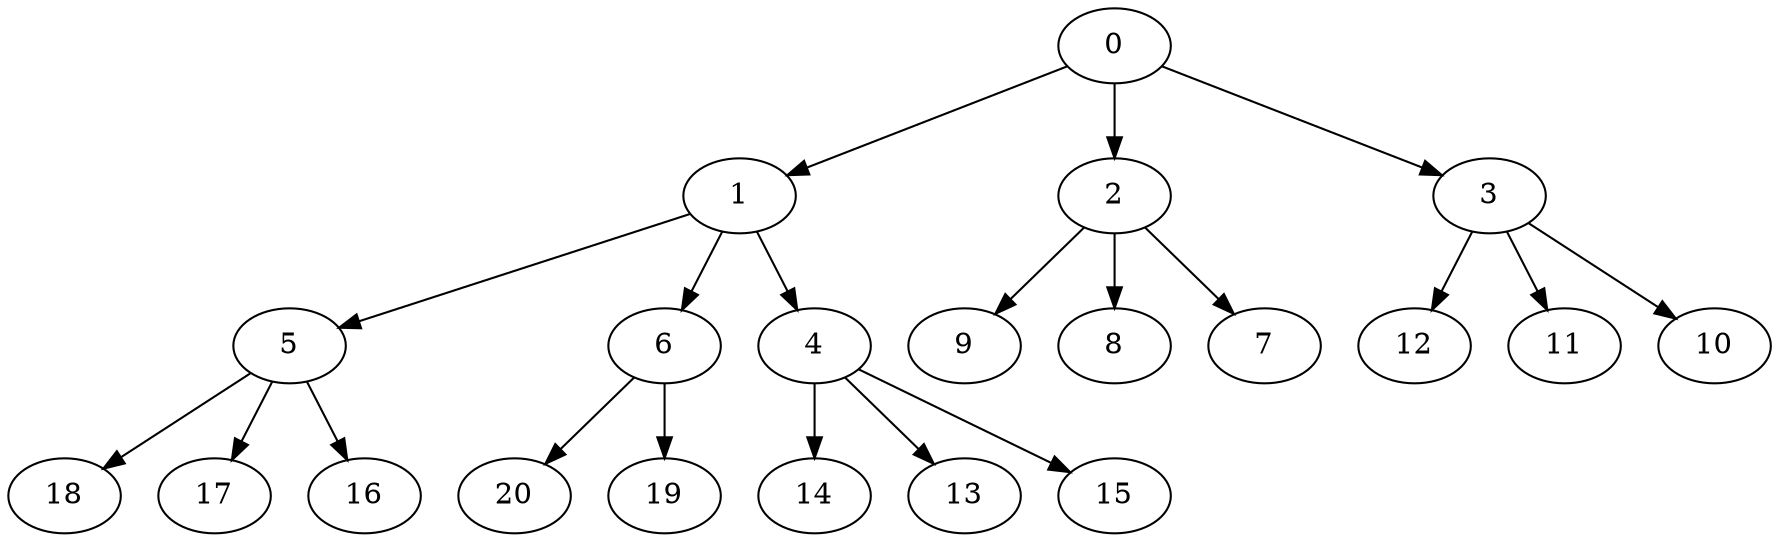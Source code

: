 digraph "OutTree-Balanced-MaxBf-3_Nodes_21_CCR_1.00_WeightType_Random#1" {
	graph ["Duplicate states"=0,
		GraphType=OutTree,
		"Max states in OPEN"=0,
		Modes="120000ms; topo-ordered tasks, ; Pruning: task equivalence, fixed order ready list, ; F-value: ; Optimisation: best schedule length (\
SL) optimisation on equal, ",
		NumberOfTasks=21,
		"Pruned using list schedule length"=53182,
		"States removed from OPEN"=0,
		TargetSystem="Homogeneous-2",
		"Time to schedule (ms)"=505,
		"Total idle time"=14,
		"Total schedule length"=81,
		"Total sequential time"=148,
		"Total states created"=150796
	];
	0	["Finish time"=9,
		Processor=0,
		"Start time"=0,
		Weight=9];
	1	["Finish time"=21,
		Processor=0,
		"Start time"=9,
		Weight=12];
	0 -> 1	[Weight=8];
	2	["Finish time"=24,
		Processor=1,
		"Start time"=14,
		Weight=10];
	0 -> 2	[Weight=5];
	3	["Finish time"=65,
		Processor=1,
		"Start time"=60,
		Weight=5];
	0 -> 3	[Weight=10];
	5	["Finish time"=36,
		Processor=0,
		"Start time"=32,
		Weight=4];
	1 -> 5	[Weight=9];
	6	["Finish time"=25,
		Processor=0,
		"Start time"=21,
		Weight=4];
	1 -> 6	[Weight=9];
	4	["Finish time"=60,
		Processor=1,
		"Start time"=55,
		Weight=5];
	1 -> 4	[Weight=8];
	9	["Finish time"=43,
		Processor=1,
		"Start time"=33,
		Weight=10];
	2 -> 9	[Weight=10];
	8	["Finish time"=33,
		Processor=1,
		"Start time"=24,
		Weight=9];
	2 -> 8	[Weight=10];
	7	["Finish time"=44,
		Processor=0,
		"Start time"=38,
		Weight=6];
	2 -> 7	[Weight=10];
	18	["Finish time"=65,
		Processor=0,
		"Start time"=53,
		Weight=12];
	5 -> 18	[Weight=10];
	17	["Finish time"=53,
		Processor=0,
		"Start time"=44,
		Weight=9];
	5 -> 17	[Weight=2];
	16	["Finish time"=38,
		Processor=0,
		"Start time"=36,
		Weight=2];
	5 -> 16	[Weight=4];
	12	["Finish time"=81,
		Processor=1,
		"Start time"=72,
		Weight=9];
	3 -> 12	[Weight=9];
	11	["Finish time"=81,
		Processor=0,
		"Start time"=76,
		Weight=5];
	3 -> 11	[Weight=9];
	10	["Finish time"=76,
		Processor=0,
		"Start time"=72,
		Weight=4];
	3 -> 10	[Weight=4];
	20	["Finish time"=55,
		Processor=1,
		"Start time"=43,
		Weight=12];
	6 -> 20	[Weight=4];
	19	["Finish time"=32,
		Processor=0,
		"Start time"=25,
		Weight=7];
	6 -> 19	[Weight=8];
	14	["Finish time"=72,
		Processor=1,
		"Start time"=65,
		Weight=7];
	4 -> 14	[Weight=6];
	13	["Finish time"=70,
		Processor=0,
		"Start time"=65,
		Weight=5];
	4 -> 13	[Weight=5];
	15	["Finish time"=72,
		Processor=0,
		"Start time"=70,
		Weight=2];
	4 -> 15	[Weight=8];
}
